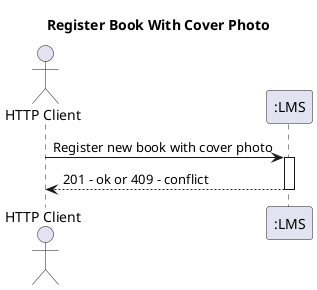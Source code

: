 @startuml
title Register Book With Cover Photo
actor HTTP_Client as "HTTP Client"
participant LMS as ":LMS"
autoactivate on

HTTP_Client -> LMS : Register new book with cover photo
LMS --> HTTP_Client : 201 - ok or 409 - conflict

@enduml